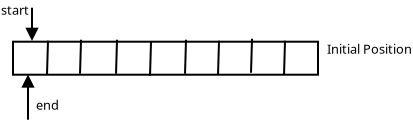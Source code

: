 <?xml version="1.0" encoding="UTF-8"?>
<dia:diagram xmlns:dia="http://www.lysator.liu.se/~alla/dia/">
  <dia:layer name="Background" visible="true">
    <dia:object type="Standard - Box" version="0" id="O0">
      <dia:attribute name="obj_pos">
        <dia:point val="3,1.9"/>
      </dia:attribute>
      <dia:attribute name="obj_bb">
        <dia:rectangle val="2.95,1.85;18.3,3.6"/>
      </dia:attribute>
      <dia:attribute name="elem_corner">
        <dia:point val="3,1.9"/>
      </dia:attribute>
      <dia:attribute name="elem_width">
        <dia:real val="15.25"/>
      </dia:attribute>
      <dia:attribute name="elem_height">
        <dia:real val="1.65"/>
      </dia:attribute>
      <dia:attribute name="show_background">
        <dia:boolean val="true"/>
      </dia:attribute>
    </dia:object>
    <dia:object type="Standard - Line" version="0" id="O1">
      <dia:attribute name="obj_pos">
        <dia:point val="4.75,1.85"/>
      </dia:attribute>
      <dia:attribute name="obj_bb">
        <dia:rectangle val="4.649,1.799;4.801,3.601"/>
      </dia:attribute>
      <dia:attribute name="conn_endpoints">
        <dia:point val="4.75,1.85"/>
        <dia:point val="4.7,3.55"/>
      </dia:attribute>
      <dia:attribute name="numcp">
        <dia:int val="1"/>
      </dia:attribute>
    </dia:object>
    <dia:object type="Standard - Line" version="0" id="O2">
      <dia:attribute name="obj_pos">
        <dia:point val="16.601,1.851"/>
      </dia:attribute>
      <dia:attribute name="obj_bb">
        <dia:rectangle val="16.5,1.8;16.653,3.603"/>
      </dia:attribute>
      <dia:attribute name="conn_endpoints">
        <dia:point val="16.601,1.851"/>
        <dia:point val="16.551,3.551"/>
      </dia:attribute>
      <dia:attribute name="numcp">
        <dia:int val="1"/>
      </dia:attribute>
    </dia:object>
    <dia:object type="Standard - Line" version="0" id="O3">
      <dia:attribute name="obj_pos">
        <dia:point val="14.951,1.751"/>
      </dia:attribute>
      <dia:attribute name="obj_bb">
        <dia:rectangle val="14.85,1.7;15.003,3.503"/>
      </dia:attribute>
      <dia:attribute name="conn_endpoints">
        <dia:point val="14.951,1.751"/>
        <dia:point val="14.901,3.451"/>
      </dia:attribute>
      <dia:attribute name="numcp">
        <dia:int val="1"/>
      </dia:attribute>
    </dia:object>
    <dia:object type="Standard - Line" version="0" id="O4">
      <dia:attribute name="obj_pos">
        <dia:point val="13.301,1.851"/>
      </dia:attribute>
      <dia:attribute name="obj_bb">
        <dia:rectangle val="13.2,1.8;13.353,3.603"/>
      </dia:attribute>
      <dia:attribute name="conn_endpoints">
        <dia:point val="13.301,1.851"/>
        <dia:point val="13.251,3.551"/>
      </dia:attribute>
      <dia:attribute name="numcp">
        <dia:int val="1"/>
      </dia:attribute>
    </dia:object>
    <dia:object type="Standard - Line" version="0" id="O5">
      <dia:attribute name="obj_pos">
        <dia:point val="11.651,1.801"/>
      </dia:attribute>
      <dia:attribute name="obj_bb">
        <dia:rectangle val="11.55,1.75;11.703,3.553"/>
      </dia:attribute>
      <dia:attribute name="conn_endpoints">
        <dia:point val="11.651,1.801"/>
        <dia:point val="11.601,3.501"/>
      </dia:attribute>
      <dia:attribute name="numcp">
        <dia:int val="1"/>
      </dia:attribute>
    </dia:object>
    <dia:object type="Standard - Line" version="0" id="O6">
      <dia:attribute name="obj_pos">
        <dia:point val="9.901,1.901"/>
      </dia:attribute>
      <dia:attribute name="obj_bb">
        <dia:rectangle val="9.8,1.85;9.953,3.653"/>
      </dia:attribute>
      <dia:attribute name="conn_endpoints">
        <dia:point val="9.901,1.901"/>
        <dia:point val="9.851,3.601"/>
      </dia:attribute>
      <dia:attribute name="numcp">
        <dia:int val="1"/>
      </dia:attribute>
    </dia:object>
    <dia:object type="Standard - Line" version="0" id="O7">
      <dia:attribute name="obj_pos">
        <dia:point val="8.201,1.801"/>
      </dia:attribute>
      <dia:attribute name="obj_bb">
        <dia:rectangle val="8.1,1.75;8.253,3.553"/>
      </dia:attribute>
      <dia:attribute name="conn_endpoints">
        <dia:point val="8.201,1.801"/>
        <dia:point val="8.151,3.501"/>
      </dia:attribute>
      <dia:attribute name="numcp">
        <dia:int val="1"/>
      </dia:attribute>
    </dia:object>
    <dia:object type="Standard - Line" version="0" id="O8">
      <dia:attribute name="obj_pos">
        <dia:point val="6.401,1.801"/>
      </dia:attribute>
      <dia:attribute name="obj_bb">
        <dia:rectangle val="6.3,1.75;6.453,3.553"/>
      </dia:attribute>
      <dia:attribute name="conn_endpoints">
        <dia:point val="6.401,1.801"/>
        <dia:point val="6.351,3.501"/>
      </dia:attribute>
      <dia:attribute name="numcp">
        <dia:int val="1"/>
      </dia:attribute>
    </dia:object>
    <dia:object type="Standard - Line" version="0" id="O9">
      <dia:attribute name="obj_pos">
        <dia:point val="3.95,0.2"/>
      </dia:attribute>
      <dia:attribute name="obj_bb">
        <dia:rectangle val="3.45,0.15;4.45,1.85"/>
      </dia:attribute>
      <dia:attribute name="conn_endpoints">
        <dia:point val="3.95,0.2"/>
        <dia:point val="3.95,1.8"/>
      </dia:attribute>
      <dia:attribute name="numcp">
        <dia:int val="1"/>
      </dia:attribute>
      <dia:attribute name="end_arrow">
        <dia:enum val="3"/>
      </dia:attribute>
      <dia:attribute name="end_arrow_length">
        <dia:real val="0.5"/>
      </dia:attribute>
      <dia:attribute name="end_arrow_width">
        <dia:real val="0.5"/>
      </dia:attribute>
    </dia:object>
    <dia:object type="Standard - Text" version="0" id="O10">
      <dia:attribute name="obj_pos">
        <dia:point val="2.4,0.55"/>
      </dia:attribute>
      <dia:attribute name="obj_bb">
        <dia:rectangle val="2.4,-0.069;3.519,0.938"/>
      </dia:attribute>
      <dia:attribute name="text">
        <dia:composite type="text">
          <dia:attribute name="string">
            <dia:string>#start#</dia:string>
          </dia:attribute>
          <dia:attribute name="font">
            <dia:font family="sans" style="0" name="Helvetica"/>
          </dia:attribute>
          <dia:attribute name="height">
            <dia:real val="0.8"/>
          </dia:attribute>
          <dia:attribute name="pos">
            <dia:point val="2.4,0.55"/>
          </dia:attribute>
          <dia:attribute name="color">
            <dia:color val="#000000"/>
          </dia:attribute>
          <dia:attribute name="alignment">
            <dia:enum val="0"/>
          </dia:attribute>
        </dia:composite>
      </dia:attribute>
    </dia:object>
    <dia:object type="Standard - Line" version="0" id="O11">
      <dia:attribute name="obj_pos">
        <dia:point val="3.75,3.6"/>
      </dia:attribute>
      <dia:attribute name="obj_bb">
        <dia:rectangle val="3.25,3.55;4.25,5.85"/>
      </dia:attribute>
      <dia:attribute name="conn_endpoints">
        <dia:point val="3.75,3.6"/>
        <dia:point val="3.75,5.8"/>
      </dia:attribute>
      <dia:attribute name="numcp">
        <dia:int val="1"/>
      </dia:attribute>
      <dia:attribute name="start_arrow">
        <dia:enum val="3"/>
      </dia:attribute>
      <dia:attribute name="start_arrow_length">
        <dia:real val="0.5"/>
      </dia:attribute>
      <dia:attribute name="start_arrow_width">
        <dia:real val="0.5"/>
      </dia:attribute>
    </dia:object>
    <dia:object type="Standard - Text" version="0" id="O12">
      <dia:attribute name="obj_pos">
        <dia:point val="4.15,5.3"/>
      </dia:attribute>
      <dia:attribute name="obj_bb">
        <dia:rectangle val="4.131,4.681;5.05,5.688"/>
      </dia:attribute>
      <dia:attribute name="text">
        <dia:composite type="text">
          <dia:attribute name="string">
            <dia:string>#end#</dia:string>
          </dia:attribute>
          <dia:attribute name="font">
            <dia:font family="sans" style="0" name="Helvetica"/>
          </dia:attribute>
          <dia:attribute name="height">
            <dia:real val="0.8"/>
          </dia:attribute>
          <dia:attribute name="pos">
            <dia:point val="4.15,5.3"/>
          </dia:attribute>
          <dia:attribute name="color">
            <dia:color val="#000000"/>
          </dia:attribute>
          <dia:attribute name="alignment">
            <dia:enum val="0"/>
          </dia:attribute>
        </dia:composite>
      </dia:attribute>
    </dia:object>
    <dia:object type="Standard - Text" version="0" id="O13">
      <dia:attribute name="obj_pos">
        <dia:point val="18.7,2.5"/>
      </dia:attribute>
      <dia:attribute name="obj_bb">
        <dia:rectangle val="18.7,1.881;22.269,2.888"/>
      </dia:attribute>
      <dia:attribute name="text">
        <dia:composite type="text">
          <dia:attribute name="string">
            <dia:string>#Initial Position#</dia:string>
          </dia:attribute>
          <dia:attribute name="font">
            <dia:font family="sans" style="0" name="Helvetica"/>
          </dia:attribute>
          <dia:attribute name="height">
            <dia:real val="0.8"/>
          </dia:attribute>
          <dia:attribute name="pos">
            <dia:point val="18.7,2.5"/>
          </dia:attribute>
          <dia:attribute name="color">
            <dia:color val="#000000"/>
          </dia:attribute>
          <dia:attribute name="alignment">
            <dia:enum val="0"/>
          </dia:attribute>
        </dia:composite>
      </dia:attribute>
    </dia:object>
  </dia:layer>
</dia:diagram>
